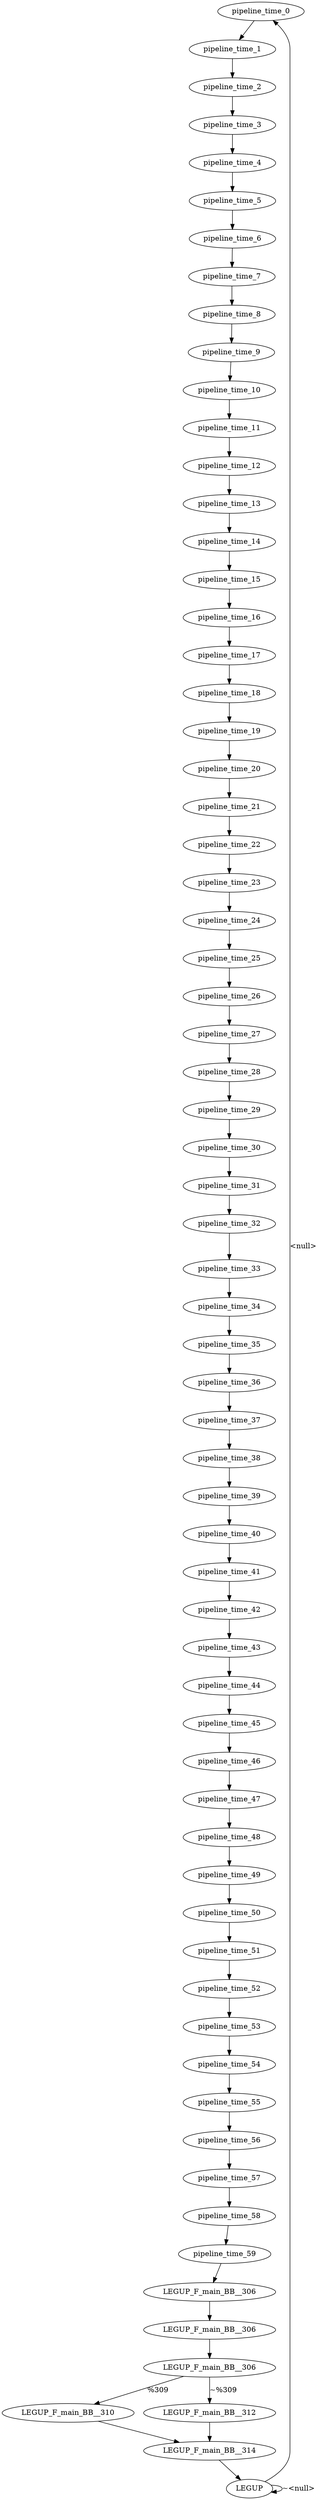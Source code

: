 digraph {
Node0x29de2e0[label="pipeline_time_0"];
Node0x29de060[label="LEGUP"];
Node0x29de060 -> Node0x29de2e0[label="<null>"];
Node0x29de060 -> Node0x29de060[label="~<null>"];
Node0x2a1cf60[label="pipeline_time_1"];
Node0x29de2e0 -> Node0x2a1cf60;
Node0x2a1d0a0[label="pipeline_time_2"];
Node0x2a1cf60 -> Node0x2a1d0a0;
Node0x29e0e00[label="pipeline_time_3"];
Node0x2a1d0a0 -> Node0x29e0e00;
Node0x2a1d1b0[label="pipeline_time_4"];
Node0x29e0e00 -> Node0x2a1d1b0;
Node0x2a1cdf0[label="pipeline_time_5"];
Node0x2a1d1b0 -> Node0x2a1cdf0;
Node0x2a1ccb0[label="pipeline_time_6"];
Node0x2a1cdf0 -> Node0x2a1ccb0;
Node0x2a1cb70[label="pipeline_time_7"];
Node0x2a1ccb0 -> Node0x2a1cb70;
Node0x2a1ca30[label="pipeline_time_8"];
Node0x2a1cb70 -> Node0x2a1ca30;
Node0x2a1c8f0[label="pipeline_time_9"];
Node0x2a1ca30 -> Node0x2a1c8f0;
Node0x29ddf30[label="pipeline_time_10"];
Node0x2a1c8f0 -> Node0x29ddf30;
Node0x2a1d760[label="pipeline_time_11"];
Node0x29ddf30 -> Node0x2a1d760;
Node0x29e0f20[label="pipeline_time_12"];
Node0x2a1d760 -> Node0x29e0f20;
Node0x2a1d8d0[label="pipeline_time_13"];
Node0x29e0f20 -> Node0x2a1d8d0;
Node0x2a1da20[label="pipeline_time_14"];
Node0x2a1d8d0 -> Node0x2a1da20;
Node0x29e1160[label="pipeline_time_15"];
Node0x2a1da20 -> Node0x29e1160;
Node0x29e12b0[label="pipeline_time_16"];
Node0x29e1160 -> Node0x29e12b0;
Node0x29e0aa0[label="pipeline_time_17"];
Node0x29e12b0 -> Node0x29e0aa0;
Node0x29e0bf0[label="pipeline_time_18"];
Node0x29e0aa0 -> Node0x29e0bf0;
Node0x29dfef0[label="pipeline_time_19"];
Node0x29e0bf0 -> Node0x29dfef0;
Node0x29e0040[label="pipeline_time_20"];
Node0x29dfef0 -> Node0x29e0040;
Node0x29e0190[label="pipeline_time_21"];
Node0x29e0040 -> Node0x29e0190;
Node0x29e02c0[label="pipeline_time_22"];
Node0x29e0190 -> Node0x29e02c0;
Node0x29e0410[label="pipeline_time_23"];
Node0x29e02c0 -> Node0x29e0410;
Node0x29e0560[label="pipeline_time_24"];
Node0x29e0410 -> Node0x29e0560;
Node0x29e06b0[label="pipeline_time_25"];
Node0x29e0560 -> Node0x29e06b0;
Node0x29e0800[label="pipeline_time_26"];
Node0x29e06b0 -> Node0x29e0800;
Node0x29e0950[label="pipeline_time_27"];
Node0x29e0800 -> Node0x29e0950;
Node0x29df2c0[label="pipeline_time_28"];
Node0x29e0950 -> Node0x29df2c0;
Node0x29df410[label="pipeline_time_29"];
Node0x29df2c0 -> Node0x29df410;
Node0x29df560[label="pipeline_time_30"];
Node0x29df410 -> Node0x29df560;
Node0x29df6b0[label="pipeline_time_31"];
Node0x29df560 -> Node0x29df6b0;
Node0x29df800[label="pipeline_time_32"];
Node0x29df6b0 -> Node0x29df800;
Node0x29df950[label="pipeline_time_33"];
Node0x29df800 -> Node0x29df950;
Node0x29de700[label="pipeline_time_34"];
Node0x29df950 -> Node0x29de700;
Node0x29de850[label="pipeline_time_35"];
Node0x29de700 -> Node0x29de850;
Node0x29de9a0[label="pipeline_time_36"];
Node0x29de850 -> Node0x29de9a0;
Node0x29deaf0[label="pipeline_time_37"];
Node0x29de9a0 -> Node0x29deaf0;
Node0x29dec40[label="pipeline_time_38"];
Node0x29deaf0 -> Node0x29dec40;
Node0x29ded90[label="pipeline_time_39"];
Node0x29dec40 -> Node0x29ded90;
Node0x29deee0[label="pipeline_time_40"];
Node0x29ded90 -> Node0x29deee0;
Node0x29df030[label="pipeline_time_41"];
Node0x29deee0 -> Node0x29df030;
Node0x29df180[label="pipeline_time_42"];
Node0x29df030 -> Node0x29df180;
Node0x2a191b0[label="pipeline_time_43"];
Node0x29df180 -> Node0x2a191b0;
Node0x2a19300[label="pipeline_time_44"];
Node0x2a191b0 -> Node0x2a19300;
Node0x2a19450[label="pipeline_time_45"];
Node0x2a19300 -> Node0x2a19450;
Node0x2a195a0[label="pipeline_time_46"];
Node0x2a19450 -> Node0x2a195a0;
Node0x2a196f0[label="pipeline_time_47"];
Node0x2a195a0 -> Node0x2a196f0;
Node0x2a19840[label="pipeline_time_48"];
Node0x2a196f0 -> Node0x2a19840;
Node0x2a19990[label="pipeline_time_49"];
Node0x2a19840 -> Node0x2a19990;
Node0x2a19ae0[label="pipeline_time_50"];
Node0x2a19990 -> Node0x2a19ae0;
Node0x2a19c30[label="pipeline_time_51"];
Node0x2a19ae0 -> Node0x2a19c30;
Node0x2a19d80[label="pipeline_time_52"];
Node0x2a19c30 -> Node0x2a19d80;
Node0x2a19ed0[label="pipeline_time_53"];
Node0x2a19d80 -> Node0x2a19ed0;
Node0x2a1a020[label="pipeline_time_54"];
Node0x2a19ed0 -> Node0x2a1a020;
Node0x2a1a170[label="pipeline_time_55"];
Node0x2a1a020 -> Node0x2a1a170;
Node0x2a1a2c0[label="pipeline_time_56"];
Node0x2a1a170 -> Node0x2a1a2c0;
Node0x2a1a410[label="pipeline_time_57"];
Node0x2a1a2c0 -> Node0x2a1a410;
Node0x2a1a560[label="pipeline_time_58"];
Node0x2a1a410 -> Node0x2a1a560;
Node0x2a1a6b0[label="pipeline_time_59"];
Node0x2a1a560 -> Node0x2a1a6b0;
Node0x29de420[label="LEGUP_F_main_BB__306"];
Node0x2a1a6b0 -> Node0x29de420;
Node0x2a18be0[label="LEGUP_F_main_BB__306"];
Node0x29de420 -> Node0x2a18be0;
Node0x2a18d20[label="LEGUP_F_main_BB__306"];
Node0x2a18be0 -> Node0x2a18d20;
Node0x2a18e60[label="LEGUP_F_main_BB__310"];
Node0x2a18d20 -> Node0x2a18e60[label="%309"];
Node0x2a18fa0[label="LEGUP_F_main_BB__312"];
Node0x2a18d20 -> Node0x2a18fa0[label="~%309"];
Node0x2a190e0[label="LEGUP_F_main_BB__314"];
Node0x2a18e60 -> Node0x2a190e0;
Node0x2a18fa0 -> Node0x2a190e0;
Node0x2a190e0 -> Node0x29de060;
}
